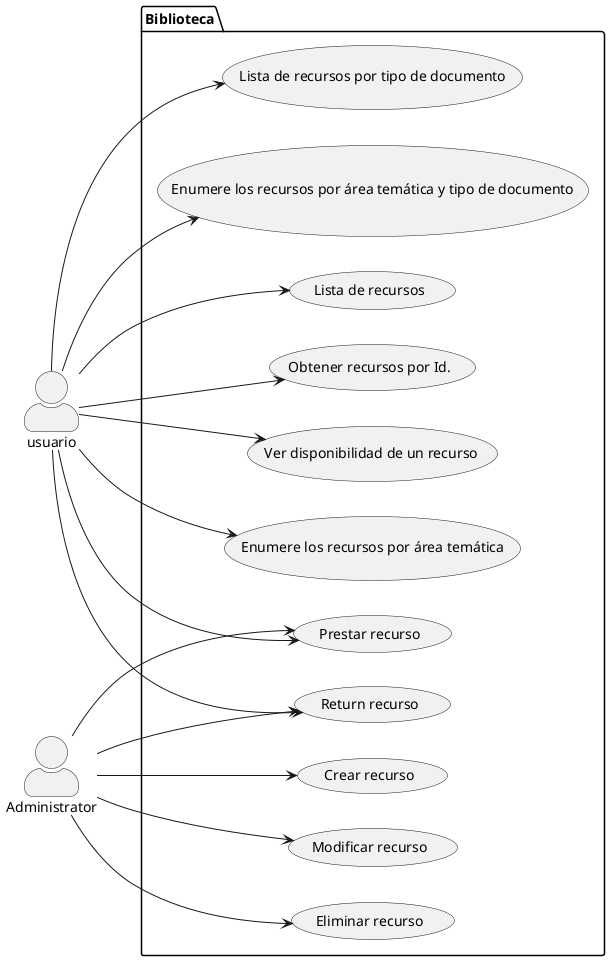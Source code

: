 @startuml
'https://plantuml.com/use-case-diagram

skinparam actorStyle awesome
left to right direction
actor :usuario: as user
actor :Administrator: as admin
package Biblioteca{

usecase (Lista de recursos) as (UC1)
usecase (Obtener recursos por Id.) as (UC2)
usecase (Ver disponibilidad de un recurso) as (UC3)
usecase (Enumere los recursos por área temática) as (UC4)
usecase (Lista de recursos por tipo de documento) as (UC5)
usecase (Enumere los recursos por área temática y tipo de documento) as (UC6)
usecase (Prestar recurso) as (UC7)
usecase (Return recurso) as (UC8)
usecase (Eliminar recurso) as (UC9)
usecase (Crear recurso) as (UC10)
usecase (Modificar recurso) as (UC11)
}
user --> UC1
user--> UC2
user--> UC3
user --> UC4
user --> UC5
user--> UC6
user--> UC7
admin--> UC7
user --> UC8
admin--> UC8
admin --> UC9
admin-->UC10
admin-->UC11

@enduml